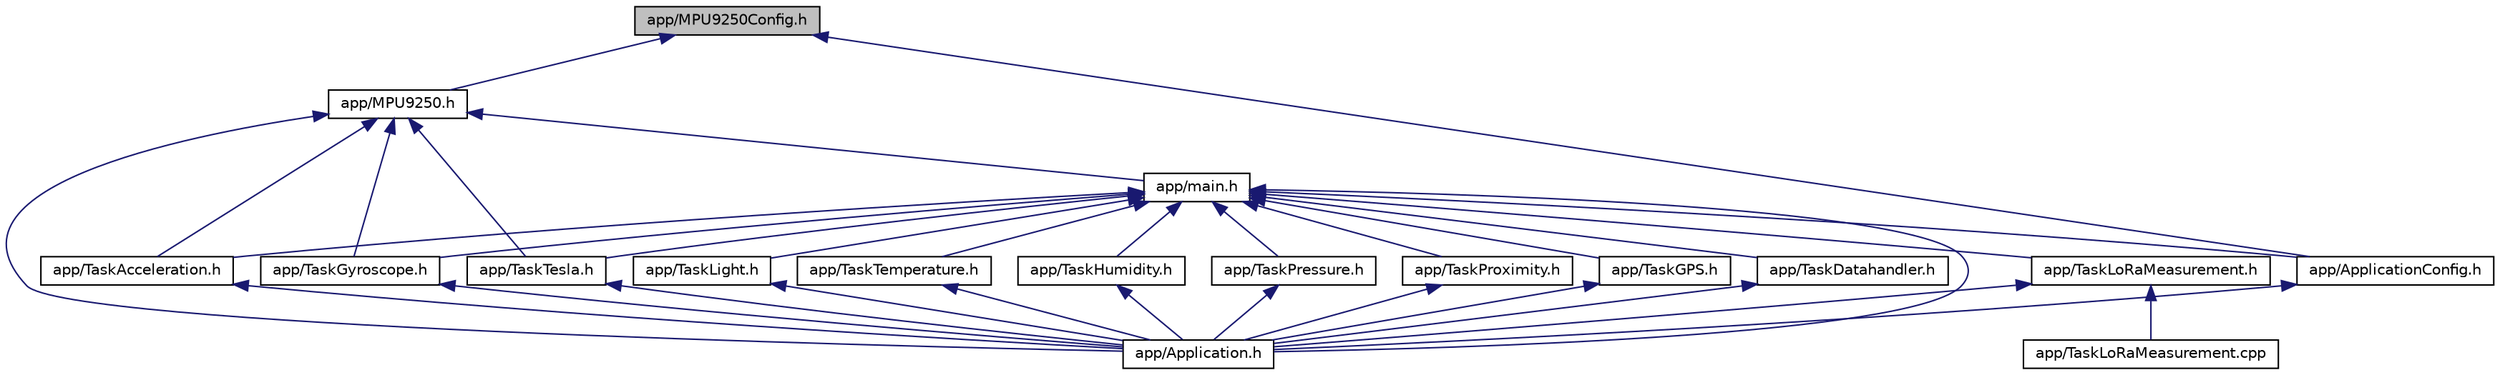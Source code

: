 digraph "app/MPU9250Config.h"
{
  edge [fontname="Helvetica",fontsize="10",labelfontname="Helvetica",labelfontsize="10"];
  node [fontname="Helvetica",fontsize="10",shape=record];
  Node1 [label="app/MPU9250Config.h",height=0.2,width=0.4,color="black", fillcolor="grey75", style="filled", fontcolor="black"];
  Node1 -> Node2 [dir="back",color="midnightblue",fontsize="10",style="solid",fontname="Helvetica"];
  Node2 [label="app/ApplicationConfig.h",height=0.2,width=0.4,color="black", fillcolor="white", style="filled",URL="$_application_config_8h_source.html"];
  Node2 -> Node3 [dir="back",color="midnightblue",fontsize="10",style="solid",fontname="Helvetica"];
  Node3 [label="app/Application.h",height=0.2,width=0.4,color="black", fillcolor="white", style="filled",URL="$_application_8h_source.html"];
  Node1 -> Node4 [dir="back",color="midnightblue",fontsize="10",style="solid",fontname="Helvetica"];
  Node4 [label="app/MPU9250.h",height=0.2,width=0.4,color="black", fillcolor="white", style="filled",URL="$_m_p_u9250_8h.html"];
  Node4 -> Node5 [dir="back",color="midnightblue",fontsize="10",style="solid",fontname="Helvetica"];
  Node5 [label="app/main.h",height=0.2,width=0.4,color="black", fillcolor="white", style="filled",URL="$main_8h_source.html"];
  Node5 -> Node2 [dir="back",color="midnightblue",fontsize="10",style="solid",fontname="Helvetica"];
  Node5 -> Node6 [dir="back",color="midnightblue",fontsize="10",style="solid",fontname="Helvetica"];
  Node6 [label="app/TaskLight.h",height=0.2,width=0.4,color="black", fillcolor="white", style="filled",URL="$_task_light_8h.html"];
  Node6 -> Node3 [dir="back",color="midnightblue",fontsize="10",style="solid",fontname="Helvetica"];
  Node5 -> Node7 [dir="back",color="midnightblue",fontsize="10",style="solid",fontname="Helvetica"];
  Node7 [label="app/TaskTemperature.h",height=0.2,width=0.4,color="black", fillcolor="white", style="filled",URL="$_task_temperature_8h.html"];
  Node7 -> Node3 [dir="back",color="midnightblue",fontsize="10",style="solid",fontname="Helvetica"];
  Node5 -> Node8 [dir="back",color="midnightblue",fontsize="10",style="solid",fontname="Helvetica"];
  Node8 [label="app/TaskHumidity.h",height=0.2,width=0.4,color="black", fillcolor="white", style="filled",URL="$_task_humidity_8h_source.html"];
  Node8 -> Node3 [dir="back",color="midnightblue",fontsize="10",style="solid",fontname="Helvetica"];
  Node5 -> Node9 [dir="back",color="midnightblue",fontsize="10",style="solid",fontname="Helvetica"];
  Node9 [label="app/TaskPressure.h",height=0.2,width=0.4,color="black", fillcolor="white", style="filled",URL="$_task_pressure_8h.html"];
  Node9 -> Node3 [dir="back",color="midnightblue",fontsize="10",style="solid",fontname="Helvetica"];
  Node5 -> Node10 [dir="back",color="midnightblue",fontsize="10",style="solid",fontname="Helvetica"];
  Node10 [label="app/TaskAcceleration.h",height=0.2,width=0.4,color="black", fillcolor="white", style="filled",URL="$_task_acceleration_8h.html"];
  Node10 -> Node3 [dir="back",color="midnightblue",fontsize="10",style="solid",fontname="Helvetica"];
  Node5 -> Node11 [dir="back",color="midnightblue",fontsize="10",style="solid",fontname="Helvetica"];
  Node11 [label="app/TaskGyroscope.h",height=0.2,width=0.4,color="black", fillcolor="white", style="filled",URL="$_task_gyroscope_8h.html"];
  Node11 -> Node3 [dir="back",color="midnightblue",fontsize="10",style="solid",fontname="Helvetica"];
  Node5 -> Node12 [dir="back",color="midnightblue",fontsize="10",style="solid",fontname="Helvetica"];
  Node12 [label="app/TaskTesla.h",height=0.2,width=0.4,color="black", fillcolor="white", style="filled",URL="$_task_tesla_8h.html"];
  Node12 -> Node3 [dir="back",color="midnightblue",fontsize="10",style="solid",fontname="Helvetica"];
  Node5 -> Node13 [dir="back",color="midnightblue",fontsize="10",style="solid",fontname="Helvetica"];
  Node13 [label="app/TaskProximity.h",height=0.2,width=0.4,color="black", fillcolor="white", style="filled",URL="$_task_proximity_8h.html"];
  Node13 -> Node3 [dir="back",color="midnightblue",fontsize="10",style="solid",fontname="Helvetica"];
  Node5 -> Node14 [dir="back",color="midnightblue",fontsize="10",style="solid",fontname="Helvetica"];
  Node14 [label="app/TaskGPS.h",height=0.2,width=0.4,color="black", fillcolor="white", style="filled",URL="$_task_g_p_s_8h.html"];
  Node14 -> Node3 [dir="back",color="midnightblue",fontsize="10",style="solid",fontname="Helvetica"];
  Node5 -> Node15 [dir="back",color="midnightblue",fontsize="10",style="solid",fontname="Helvetica"];
  Node15 [label="app/TaskLoRaMeasurement.h",height=0.2,width=0.4,color="black", fillcolor="white", style="filled",URL="$_task_lo_ra_measurement_8h.html"];
  Node15 -> Node3 [dir="back",color="midnightblue",fontsize="10",style="solid",fontname="Helvetica"];
  Node15 -> Node16 [dir="back",color="midnightblue",fontsize="10",style="solid",fontname="Helvetica"];
  Node16 [label="app/TaskLoRaMeasurement.cpp",height=0.2,width=0.4,color="black", fillcolor="white", style="filled",URL="$_task_lo_ra_measurement_8cpp.html"];
  Node5 -> Node17 [dir="back",color="midnightblue",fontsize="10",style="solid",fontname="Helvetica"];
  Node17 [label="app/TaskDatahandler.h",height=0.2,width=0.4,color="black", fillcolor="white", style="filled",URL="$_task_datahandler_8h.html"];
  Node17 -> Node3 [dir="back",color="midnightblue",fontsize="10",style="solid",fontname="Helvetica"];
  Node5 -> Node3 [dir="back",color="midnightblue",fontsize="10",style="solid",fontname="Helvetica"];
  Node4 -> Node3 [dir="back",color="midnightblue",fontsize="10",style="solid",fontname="Helvetica"];
  Node4 -> Node10 [dir="back",color="midnightblue",fontsize="10",style="solid",fontname="Helvetica"];
  Node4 -> Node11 [dir="back",color="midnightblue",fontsize="10",style="solid",fontname="Helvetica"];
  Node4 -> Node12 [dir="back",color="midnightblue",fontsize="10",style="solid",fontname="Helvetica"];
}
